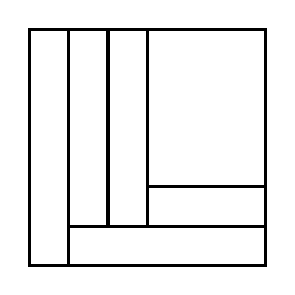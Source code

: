 \begin{tikzpicture}[very thick, scale=.5]
    \draw (0,0) rectangle (1,6);
    \draw (1,1) rectangle (2,6);
    \draw (2,1) rectangle (3,6);
    \draw (3,2) rectangle (6,6);
    \draw (3,1) rectangle (6,2);
    \draw (1,0) rectangle (6,1);
\end{tikzpicture}
